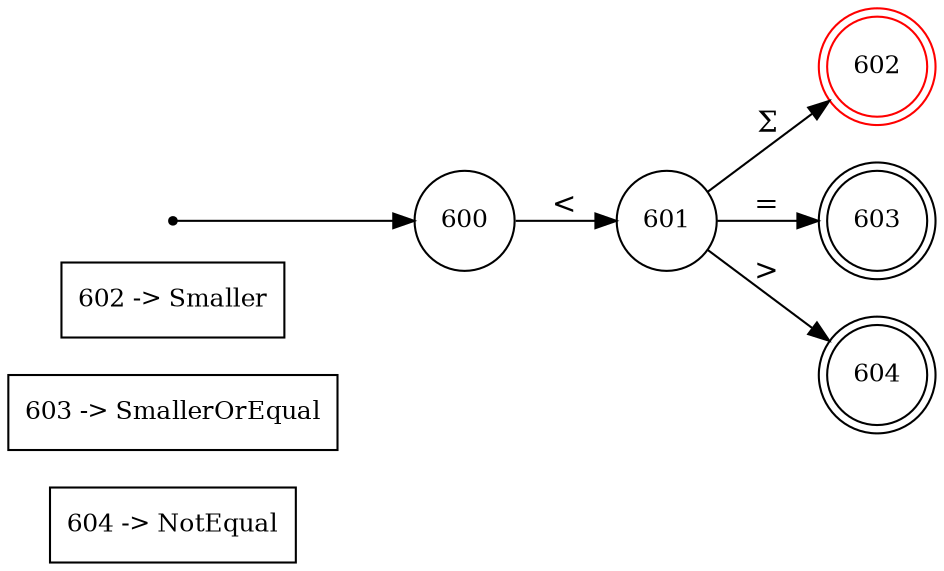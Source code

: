 digraph finite_state_machine {
	rankdir=LR;
	size="8,5"

	node [shape = rectangle, label="604 -> NotEqual", fontsize=12] token604;
	node [shape = rectangle, label="603 -> SmallerOrEqual", fontsize=12] token603;
	node [shape = rectangle, label="602 -> Smaller", fontsize=12] token602;

	node [shape = circle, label="600", fontsize=12, color=black] 600;
	node [shape = circle, label="601", fontsize=12, color=black] 601;
	node [shape = doublecircle, label="602", fontsize=12, color=red] 602;
	node [shape = doublecircle, label="603", fontsize=12, color=black] 603;
	node [shape = doublecircle, label="604", fontsize=12, color=black] 604;

	node [shape = point, color=black] q0;
	q0	->	600;

	601	->	602	[ label = "Σ" ];
	600	->	601	[ label = "<" ];
	601	->	603	[ label = "=" ];
	601	->	604	[ label = ">" ];
}
